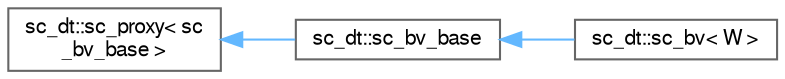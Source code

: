 digraph "Graphical Class Hierarchy"
{
 // LATEX_PDF_SIZE
  bgcolor="transparent";
  edge [fontname=FreeSans,fontsize=10,labelfontname=FreeSans,labelfontsize=10];
  node [fontname=FreeSans,fontsize=10,shape=box,height=0.2,width=0.4];
  rankdir="LR";
  Node0 [id="Node000000",label="sc_dt::sc_proxy\< sc\l_bv_base \>",height=0.2,width=0.4,color="grey40", fillcolor="white", style="filled",URL="$a01625.html",tooltip=" "];
  Node0 -> Node1 [id="edge192_Node000000_Node000001",dir="back",color="steelblue1",style="solid",tooltip=" "];
  Node1 [id="Node000001",label="sc_dt::sc_bv_base",height=0.2,width=0.4,color="grey40", fillcolor="white", style="filled",URL="$a01609.html",tooltip=" "];
  Node1 -> Node2 [id="edge193_Node000001_Node000002",dir="back",color="steelblue1",style="solid",tooltip=" "];
  Node2 [id="Node000002",label="sc_dt::sc_bv\< W \>",height=0.2,width=0.4,color="grey40", fillcolor="white", style="filled",URL="$a01597.html",tooltip=" "];
}
